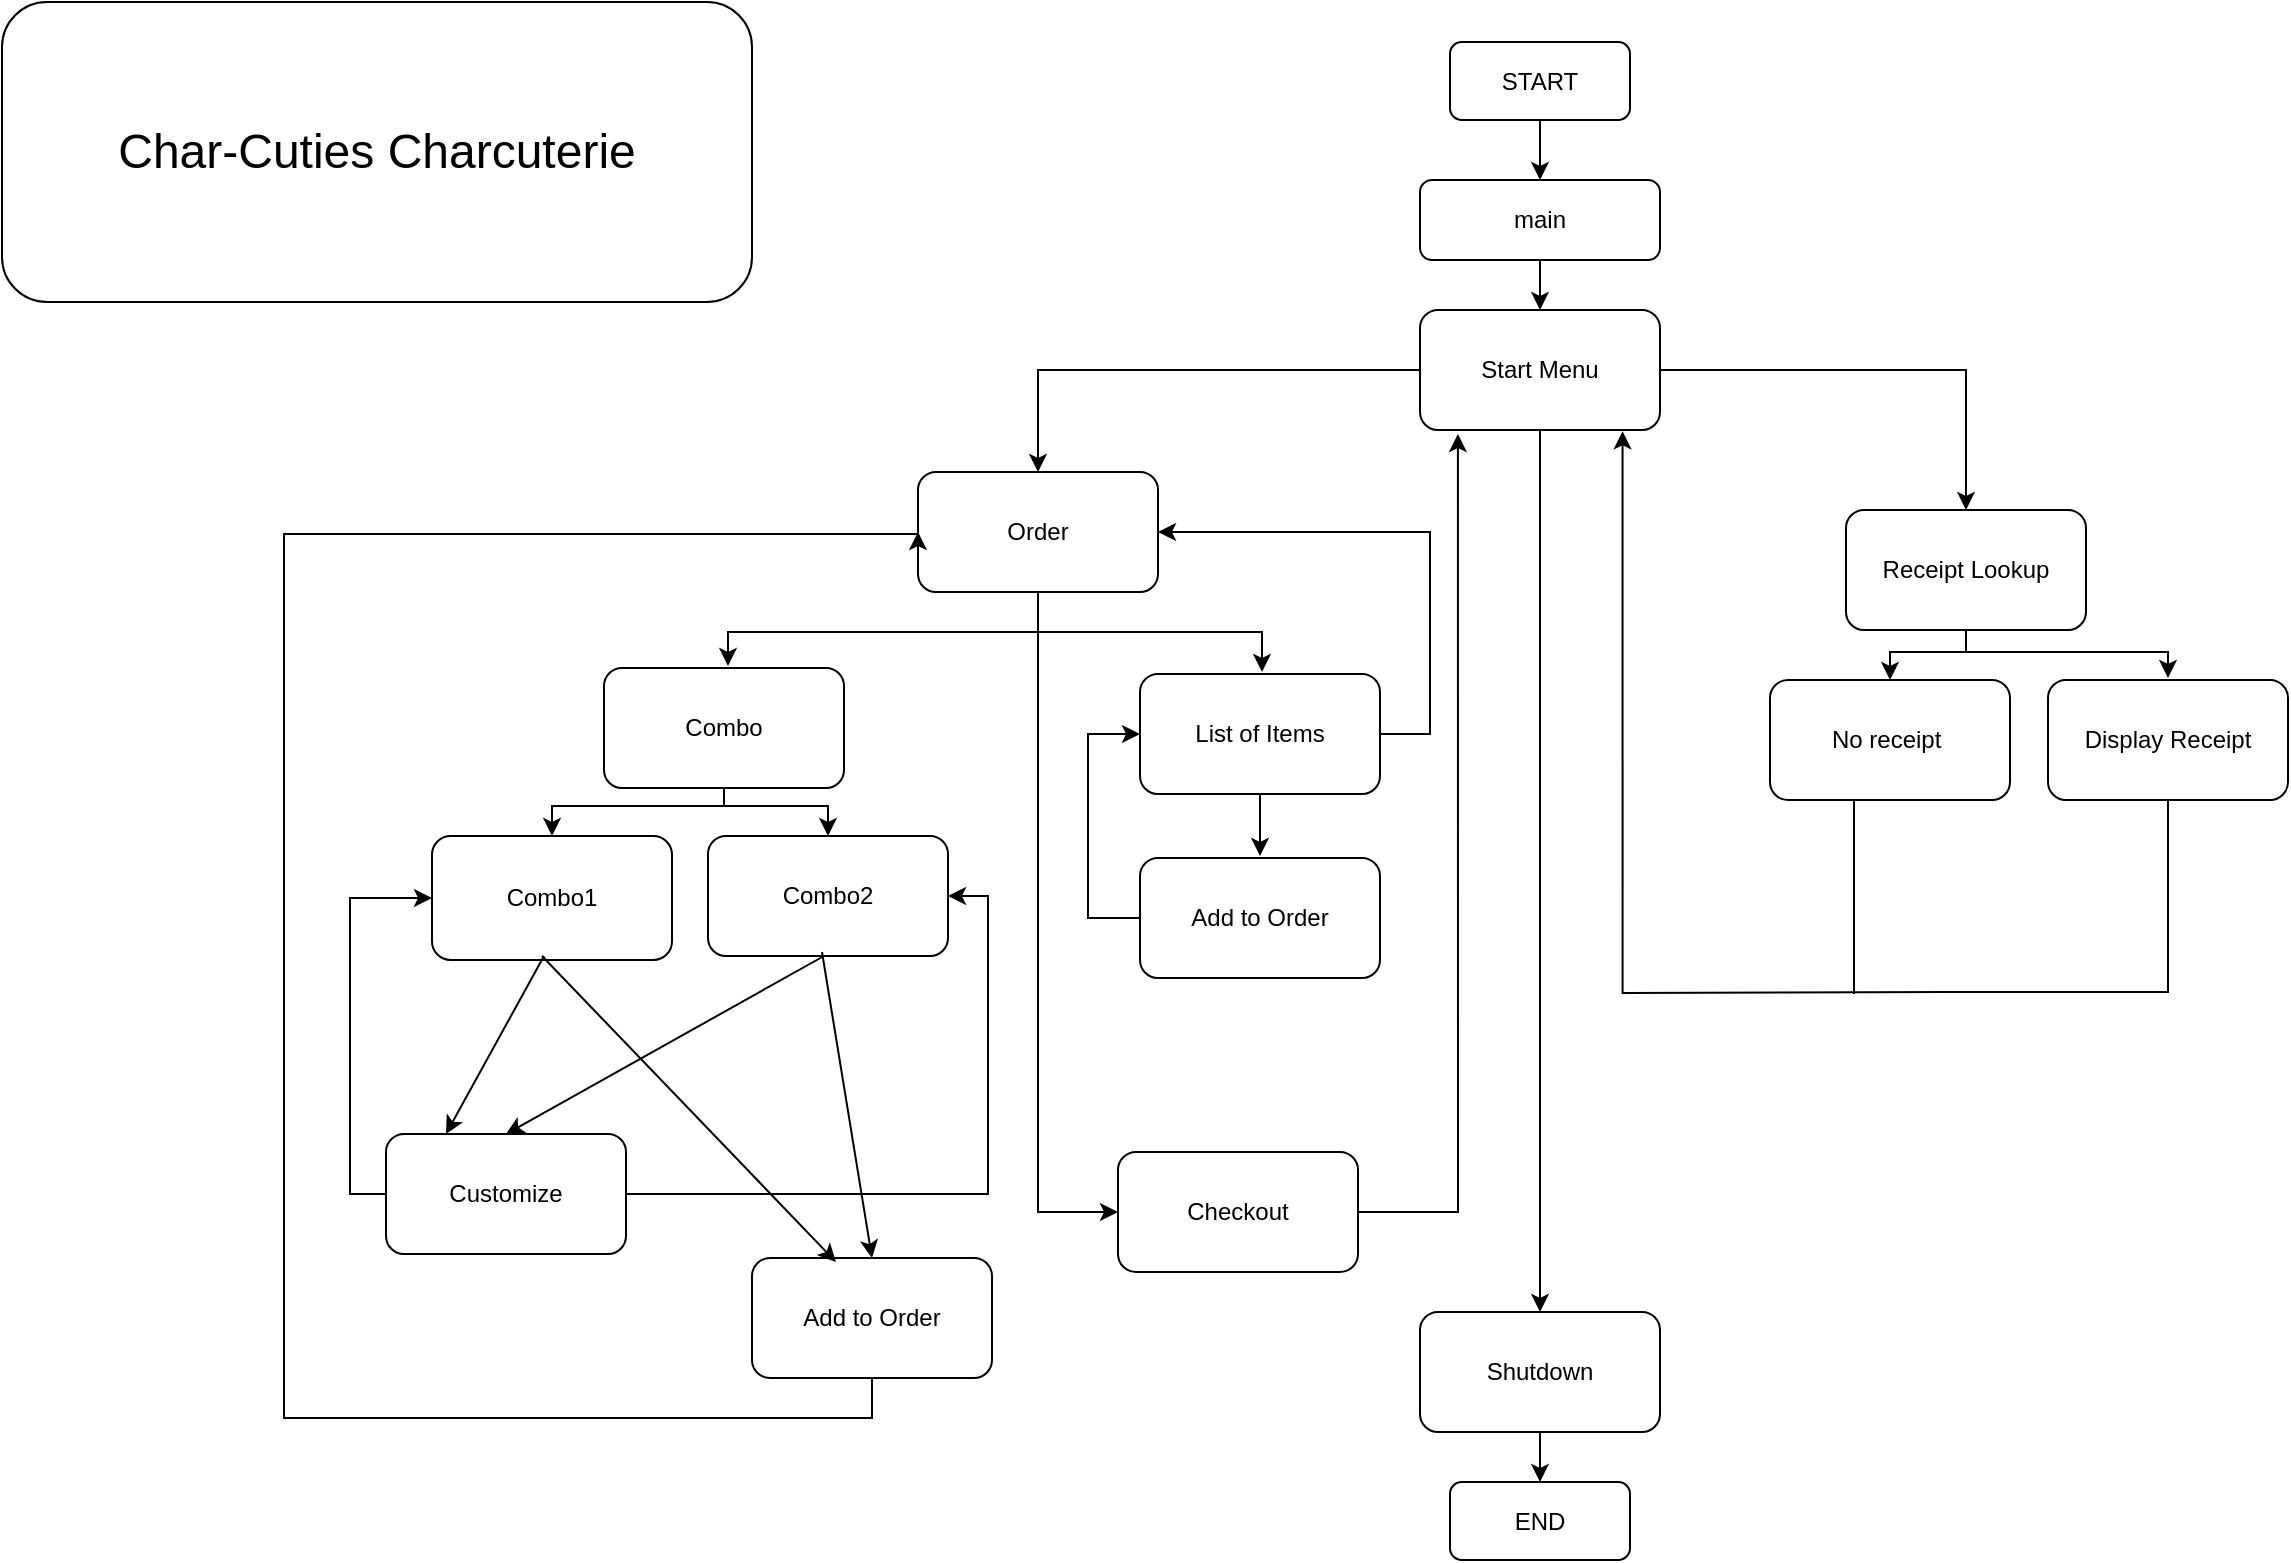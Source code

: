 <mxfile version="15.5.4" type="embed"><diagram id="C5RBs43oDa-KdzZeNtuy" name="Page-1"><mxGraphModel dx="2687" dy="781" grid="0" gridSize="10" guides="1" tooltips="1" connect="1" arrows="1" fold="1" page="0" pageScale="1" pageWidth="827" pageHeight="1169" background="none" math="0" shadow="0"><root><mxCell id="WIyWlLk6GJQsqaUBKTNV-0"/><mxCell id="WIyWlLk6GJQsqaUBKTNV-1" parent="WIyWlLk6GJQsqaUBKTNV-0"/><mxCell id="A3fkaGjAUf6eBdhboRFx-56" style="edgeStyle=orthogonalEdgeStyle;rounded=0;orthogonalLoop=1;jettySize=auto;html=1;exitX=0.5;exitY=1;exitDx=0;exitDy=0;endArrow=classic;endFill=1;" parent="WIyWlLk6GJQsqaUBKTNV-1" source="WIyWlLk6GJQsqaUBKTNV-3" target="A3fkaGjAUf6eBdhboRFx-0" edge="1"><mxGeometry relative="1" as="geometry"/></mxCell><mxCell id="WIyWlLk6GJQsqaUBKTNV-3" value="main" style="rounded=1;whiteSpace=wrap;html=1;fontSize=12;glass=0;strokeWidth=1;shadow=0;" parent="WIyWlLk6GJQsqaUBKTNV-1" vertex="1"><mxGeometry x="-31" y="104" width="120" height="40" as="geometry"/></mxCell><mxCell id="A3fkaGjAUf6eBdhboRFx-43" style="edgeStyle=orthogonalEdgeStyle;rounded=0;orthogonalLoop=1;jettySize=auto;html=1;exitX=0;exitY=0.5;exitDx=0;exitDy=0;entryX=0.5;entryY=0;entryDx=0;entryDy=0;endArrow=classic;endFill=1;" parent="WIyWlLk6GJQsqaUBKTNV-1" source="A3fkaGjAUf6eBdhboRFx-0" target="A3fkaGjAUf6eBdhboRFx-5" edge="1"><mxGeometry relative="1" as="geometry"/></mxCell><mxCell id="A3fkaGjAUf6eBdhboRFx-44" style="edgeStyle=orthogonalEdgeStyle;rounded=0;orthogonalLoop=1;jettySize=auto;html=1;exitX=1;exitY=0.5;exitDx=0;exitDy=0;entryX=0.5;entryY=0;entryDx=0;entryDy=0;endArrow=classic;endFill=1;" parent="WIyWlLk6GJQsqaUBKTNV-1" source="A3fkaGjAUf6eBdhboRFx-0" target="A3fkaGjAUf6eBdhboRFx-3" edge="1"><mxGeometry relative="1" as="geometry"/></mxCell><mxCell id="A3fkaGjAUf6eBdhboRFx-64" style="edgeStyle=orthogonalEdgeStyle;rounded=0;orthogonalLoop=1;jettySize=auto;html=1;endArrow=classic;endFill=1;entryX=0.5;entryY=0;entryDx=0;entryDy=0;" parent="WIyWlLk6GJQsqaUBKTNV-1" source="A3fkaGjAUf6eBdhboRFx-0" target="A3fkaGjAUf6eBdhboRFx-66" edge="1"><mxGeometry relative="1" as="geometry"><mxPoint x="29" y="682.444" as="targetPoint"/></mxGeometry></mxCell><mxCell id="A3fkaGjAUf6eBdhboRFx-0" value="Start Menu" style="whiteSpace=wrap;html=1;rounded=1;glass=0;strokeWidth=1;shadow=0;" parent="WIyWlLk6GJQsqaUBKTNV-1" vertex="1"><mxGeometry x="-31" y="169" width="120" height="60" as="geometry"/></mxCell><mxCell id="A3fkaGjAUf6eBdhboRFx-45" style="edgeStyle=orthogonalEdgeStyle;rounded=0;orthogonalLoop=1;jettySize=auto;html=1;exitX=0.5;exitY=1;exitDx=0;exitDy=0;endArrow=classic;endFill=1;" parent="WIyWlLk6GJQsqaUBKTNV-1" source="A3fkaGjAUf6eBdhboRFx-3" target="A3fkaGjAUf6eBdhboRFx-14" edge="1"><mxGeometry relative="1" as="geometry"><Array as="points"><mxPoint x="242" y="340"/><mxPoint x="204" y="340"/></Array></mxGeometry></mxCell><mxCell id="A3fkaGjAUf6eBdhboRFx-46" style="edgeStyle=orthogonalEdgeStyle;rounded=0;orthogonalLoop=1;jettySize=auto;html=1;exitX=0.5;exitY=1;exitDx=0;exitDy=0;entryX=0.5;entryY=0;entryDx=0;entryDy=0;endArrow=classic;endFill=1;" parent="WIyWlLk6GJQsqaUBKTNV-1" edge="1"><mxGeometry relative="1" as="geometry"><mxPoint x="242" y="328" as="sourcePoint"/><mxPoint x="343" y="353" as="targetPoint"/><Array as="points"><mxPoint x="242" y="340"/><mxPoint x="343" y="340"/></Array></mxGeometry></mxCell><mxCell id="A3fkaGjAUf6eBdhboRFx-3" value="Receipt Lookup" style="whiteSpace=wrap;html=1;rounded=1;glass=0;strokeWidth=1;shadow=0;" parent="WIyWlLk6GJQsqaUBKTNV-1" vertex="1"><mxGeometry x="182" y="269" width="120" height="60" as="geometry"/></mxCell><mxCell id="A3fkaGjAUf6eBdhboRFx-32" style="edgeStyle=orthogonalEdgeStyle;rounded=0;orthogonalLoop=1;jettySize=auto;html=1;exitX=0.5;exitY=1;exitDx=0;exitDy=0;endArrow=classic;endFill=1;" parent="WIyWlLk6GJQsqaUBKTNV-1" edge="1"><mxGeometry relative="1" as="geometry"><mxPoint x="-377" y="347" as="targetPoint"/><mxPoint x="-222" y="309" as="sourcePoint"/><Array as="points"><mxPoint x="-222" y="330"/><mxPoint x="-377" y="330"/></Array></mxGeometry></mxCell><mxCell id="A3fkaGjAUf6eBdhboRFx-33" style="edgeStyle=orthogonalEdgeStyle;rounded=0;orthogonalLoop=1;jettySize=auto;html=1;exitX=0.5;exitY=1;exitDx=0;exitDy=0;entryX=0.5;entryY=0;entryDx=0;entryDy=0;endArrow=classic;endFill=1;entryPerimeter=0;" parent="WIyWlLk6GJQsqaUBKTNV-1" edge="1"><mxGeometry relative="1" as="geometry"><mxPoint x="-222" y="312" as="sourcePoint"/><mxPoint x="-110" y="350" as="targetPoint"/><Array as="points"><mxPoint x="-222" y="330"/><mxPoint x="-110" y="330"/></Array></mxGeometry></mxCell><mxCell id="A3fkaGjAUf6eBdhboRFx-59" style="edgeStyle=orthogonalEdgeStyle;rounded=0;orthogonalLoop=1;jettySize=auto;html=1;entryX=0;entryY=0.5;entryDx=0;entryDy=0;endArrow=classic;endFill=1;" parent="WIyWlLk6GJQsqaUBKTNV-1" source="A3fkaGjAUf6eBdhboRFx-5" target="A3fkaGjAUf6eBdhboRFx-19" edge="1"><mxGeometry relative="1" as="geometry"/></mxCell><mxCell id="A3fkaGjAUf6eBdhboRFx-5" value="Order" style="whiteSpace=wrap;html=1;rounded=1;glass=0;strokeWidth=1;shadow=0;" parent="WIyWlLk6GJQsqaUBKTNV-1" vertex="1"><mxGeometry x="-282" y="250" width="120" height="60" as="geometry"/></mxCell><mxCell id="A3fkaGjAUf6eBdhboRFx-34" style="edgeStyle=orthogonalEdgeStyle;rounded=0;orthogonalLoop=1;jettySize=auto;html=1;exitX=0.5;exitY=1;exitDx=0;exitDy=0;entryX=0.5;entryY=0;entryDx=0;entryDy=0;endArrow=classic;endFill=1;" parent="WIyWlLk6GJQsqaUBKTNV-1" source="A3fkaGjAUf6eBdhboRFx-9" target="A3fkaGjAUf6eBdhboRFx-18" edge="1"><mxGeometry relative="1" as="geometry"><Array as="points"><mxPoint x="-379" y="417"/><mxPoint x="-465" y="417"/></Array></mxGeometry></mxCell><mxCell id="A3fkaGjAUf6eBdhboRFx-35" style="edgeStyle=orthogonalEdgeStyle;rounded=0;orthogonalLoop=1;jettySize=auto;html=1;exitX=0.5;exitY=1;exitDx=0;exitDy=0;endArrow=classic;endFill=1;" parent="WIyWlLk6GJQsqaUBKTNV-1" source="A3fkaGjAUf6eBdhboRFx-9" target="A3fkaGjAUf6eBdhboRFx-17" edge="1"><mxGeometry relative="1" as="geometry"><Array as="points"><mxPoint x="-379" y="417"/><mxPoint x="-327" y="417"/></Array></mxGeometry></mxCell><mxCell id="A3fkaGjAUf6eBdhboRFx-9" value="Combo" style="whiteSpace=wrap;html=1;rounded=1;glass=0;strokeWidth=1;shadow=0;" parent="WIyWlLk6GJQsqaUBKTNV-1" vertex="1"><mxGeometry x="-439" y="348" width="120" height="60" as="geometry"/></mxCell><mxCell id="A3fkaGjAUf6eBdhboRFx-38" style="edgeStyle=orthogonalEdgeStyle;rounded=0;orthogonalLoop=1;jettySize=auto;html=1;exitX=0.5;exitY=1;exitDx=0;exitDy=0;endArrow=classic;endFill=1;" parent="WIyWlLk6GJQsqaUBKTNV-1" source="A3fkaGjAUf6eBdhboRFx-11" edge="1"><mxGeometry relative="1" as="geometry"><mxPoint x="-111" y="442.333" as="targetPoint"/><Array as="points"><mxPoint x="-111" y="442"/><mxPoint x="-111" y="442"/></Array></mxGeometry></mxCell><mxCell id="A3fkaGjAUf6eBdhboRFx-60" style="edgeStyle=orthogonalEdgeStyle;rounded=0;orthogonalLoop=1;jettySize=auto;html=1;entryX=1;entryY=0.5;entryDx=0;entryDy=0;endArrow=classic;endFill=1;" parent="WIyWlLk6GJQsqaUBKTNV-1" source="A3fkaGjAUf6eBdhboRFx-11" target="A3fkaGjAUf6eBdhboRFx-5" edge="1"><mxGeometry relative="1" as="geometry"><Array as="points"><mxPoint x="-26" y="381"/><mxPoint x="-26" y="280"/></Array></mxGeometry></mxCell><mxCell id="A3fkaGjAUf6eBdhboRFx-11" value="List of Items" style="whiteSpace=wrap;html=1;rounded=1;glass=0;strokeWidth=1;shadow=0;" parent="WIyWlLk6GJQsqaUBKTNV-1" vertex="1"><mxGeometry x="-171" y="351" width="120" height="60" as="geometry"/></mxCell><mxCell id="A3fkaGjAUf6eBdhboRFx-47" style="edgeStyle=orthogonalEdgeStyle;rounded=0;orthogonalLoop=1;jettySize=auto;html=1;exitX=0.5;exitY=1;exitDx=0;exitDy=0;endArrow=none;endFill=0;" parent="WIyWlLk6GJQsqaUBKTNV-1" edge="1"><mxGeometry relative="1" as="geometry"><mxPoint x="226" y="510" as="targetPoint"/><mxPoint x="343" y="413" as="sourcePoint"/><Array as="points"><mxPoint x="343" y="510"/></Array></mxGeometry></mxCell><mxCell id="A3fkaGjAUf6eBdhboRFx-13" value="Display Receipt" style="whiteSpace=wrap;html=1;rounded=1;glass=0;strokeWidth=1;shadow=0;" parent="WIyWlLk6GJQsqaUBKTNV-1" vertex="1"><mxGeometry x="283" y="354" width="120" height="60" as="geometry"/></mxCell><mxCell id="A3fkaGjAUf6eBdhboRFx-51" style="edgeStyle=orthogonalEdgeStyle;rounded=0;orthogonalLoop=1;jettySize=auto;html=1;exitX=0.5;exitY=1;exitDx=0;exitDy=0;endArrow=none;endFill=0;" parent="WIyWlLk6GJQsqaUBKTNV-1" edge="1"><mxGeometry relative="1" as="geometry"><mxPoint x="186" y="511" as="targetPoint"/><mxPoint x="204" y="411" as="sourcePoint"/><Array as="points"><mxPoint x="186" y="411"/></Array></mxGeometry></mxCell><mxCell id="A3fkaGjAUf6eBdhboRFx-14" value="No receipt&amp;nbsp;" style="whiteSpace=wrap;html=1;rounded=1;glass=0;strokeWidth=1;shadow=0;" parent="WIyWlLk6GJQsqaUBKTNV-1" vertex="1"><mxGeometry x="144" y="354" width="120" height="60" as="geometry"/></mxCell><mxCell id="A3fkaGjAUf6eBdhboRFx-50" style="edgeStyle=orthogonalEdgeStyle;rounded=0;orthogonalLoop=1;jettySize=auto;html=1;exitX=0;exitY=0.5;exitDx=0;exitDy=0;entryX=0.844;entryY=1.011;entryDx=0;entryDy=0;entryPerimeter=0;endArrow=classic;endFill=1;" parent="WIyWlLk6GJQsqaUBKTNV-1" target="A3fkaGjAUf6eBdhboRFx-0" edge="1"><mxGeometry relative="1" as="geometry"><mxPoint x="233" y="510" as="sourcePoint"/></mxGeometry></mxCell><mxCell id="A3fkaGjAUf6eBdhboRFx-57" style="edgeStyle=orthogonalEdgeStyle;rounded=0;orthogonalLoop=1;jettySize=auto;html=1;entryX=0;entryY=0.5;entryDx=0;entryDy=0;endArrow=classic;endFill=1;" parent="WIyWlLk6GJQsqaUBKTNV-1" source="A3fkaGjAUf6eBdhboRFx-16" target="A3fkaGjAUf6eBdhboRFx-18" edge="1"><mxGeometry relative="1" as="geometry"><Array as="points"><mxPoint x="-566" y="611"/><mxPoint x="-566" y="463"/></Array></mxGeometry></mxCell><mxCell id="A3fkaGjAUf6eBdhboRFx-58" style="edgeStyle=orthogonalEdgeStyle;rounded=0;orthogonalLoop=1;jettySize=auto;html=1;entryX=1;entryY=0.5;entryDx=0;entryDy=0;endArrow=classic;endFill=1;" parent="WIyWlLk6GJQsqaUBKTNV-1" source="A3fkaGjAUf6eBdhboRFx-16" target="A3fkaGjAUf6eBdhboRFx-17" edge="1"><mxGeometry relative="1" as="geometry"/></mxCell><mxCell id="A3fkaGjAUf6eBdhboRFx-16" value="Customize" style="whiteSpace=wrap;html=1;rounded=1;glass=0;strokeWidth=1;shadow=0;" parent="WIyWlLk6GJQsqaUBKTNV-1" vertex="1"><mxGeometry x="-548" y="581" width="120" height="60" as="geometry"/></mxCell><mxCell id="A3fkaGjAUf6eBdhboRFx-17" value="Combo2" style="whiteSpace=wrap;html=1;rounded=1;glass=0;strokeWidth=1;shadow=0;" parent="WIyWlLk6GJQsqaUBKTNV-1" vertex="1"><mxGeometry x="-387" y="432" width="120" height="60" as="geometry"/></mxCell><mxCell id="A3fkaGjAUf6eBdhboRFx-18" value="Combo1" style="whiteSpace=wrap;html=1;rounded=1;glass=0;strokeWidth=1;shadow=0;" parent="WIyWlLk6GJQsqaUBKTNV-1" vertex="1"><mxGeometry x="-525" y="432" width="120" height="62" as="geometry"/></mxCell><mxCell id="A3fkaGjAUf6eBdhboRFx-61" style="rounded=0;orthogonalLoop=1;jettySize=auto;html=1;endArrow=classic;endFill=1;exitX=1;exitY=0.5;exitDx=0;exitDy=0;edgeStyle=orthogonalEdgeStyle;entryX=0.158;entryY=1.034;entryDx=0;entryDy=0;entryPerimeter=0;" parent="WIyWlLk6GJQsqaUBKTNV-1" source="A3fkaGjAUf6eBdhboRFx-19" target="A3fkaGjAUf6eBdhboRFx-0" edge="1"><mxGeometry relative="1" as="geometry"><mxPoint x="5" y="229" as="targetPoint"/></mxGeometry></mxCell><mxCell id="A3fkaGjAUf6eBdhboRFx-19" value="Checkout" style="whiteSpace=wrap;html=1;rounded=1;glass=0;strokeWidth=1;shadow=0;" parent="WIyWlLk6GJQsqaUBKTNV-1" vertex="1"><mxGeometry x="-182" y="590" width="120" height="60" as="geometry"/></mxCell><mxCell id="A3fkaGjAUf6eBdhboRFx-48" style="edgeStyle=orthogonalEdgeStyle;rounded=0;orthogonalLoop=1;jettySize=auto;html=1;exitX=0.5;exitY=1;exitDx=0;exitDy=0;entryX=0;entryY=0.5;entryDx=0;entryDy=0;endArrow=classic;endFill=1;" parent="WIyWlLk6GJQsqaUBKTNV-1" source="A3fkaGjAUf6eBdhboRFx-20" target="A3fkaGjAUf6eBdhboRFx-5" edge="1"><mxGeometry relative="1" as="geometry"><mxPoint x="-323" y="281" as="targetPoint"/><Array as="points"><mxPoint x="-305" y="723"/><mxPoint x="-599" y="723"/><mxPoint x="-599" y="281"/></Array></mxGeometry></mxCell><mxCell id="A3fkaGjAUf6eBdhboRFx-20" value="Add to Order" style="whiteSpace=wrap;html=1;rounded=1;glass=0;strokeWidth=1;shadow=0;" parent="WIyWlLk6GJQsqaUBKTNV-1" vertex="1"><mxGeometry x="-365" y="643" width="120" height="60" as="geometry"/></mxCell><mxCell id="A3fkaGjAUf6eBdhboRFx-28" value="" style="endArrow=classic;html=1;rounded=0;entryX=0.5;entryY=0;entryDx=0;entryDy=0;" parent="WIyWlLk6GJQsqaUBKTNV-1" target="A3fkaGjAUf6eBdhboRFx-20" edge="1"><mxGeometry width="50" height="50" relative="1" as="geometry"><mxPoint x="-330" y="490" as="sourcePoint"/><mxPoint x="-280" y="440" as="targetPoint"/></mxGeometry></mxCell><mxCell id="A3fkaGjAUf6eBdhboRFx-29" value="" style="endArrow=classic;html=1;rounded=0;entryX=0.5;entryY=0;entryDx=0;entryDy=0;" parent="WIyWlLk6GJQsqaUBKTNV-1" target="A3fkaGjAUf6eBdhboRFx-16" edge="1"><mxGeometry width="50" height="50" relative="1" as="geometry"><mxPoint x="-329" y="492" as="sourcePoint"/><mxPoint x="-309" y="645" as="targetPoint"/></mxGeometry></mxCell><mxCell id="A3fkaGjAUf6eBdhboRFx-30" value="" style="endArrow=classic;html=1;rounded=0;" parent="WIyWlLk6GJQsqaUBKTNV-1" edge="1"><mxGeometry width="50" height="50" relative="1" as="geometry"><mxPoint x="-470" y="492" as="sourcePoint"/><mxPoint x="-323" y="645" as="targetPoint"/></mxGeometry></mxCell><mxCell id="A3fkaGjAUf6eBdhboRFx-31" value="" style="endArrow=classic;html=1;rounded=0;entryX=0.25;entryY=0;entryDx=0;entryDy=0;" parent="WIyWlLk6GJQsqaUBKTNV-1" target="A3fkaGjAUf6eBdhboRFx-16" edge="1"><mxGeometry width="50" height="50" relative="1" as="geometry"><mxPoint x="-469" y="492" as="sourcePoint"/><mxPoint x="-444" y="645" as="targetPoint"/></mxGeometry></mxCell><mxCell id="A3fkaGjAUf6eBdhboRFx-49" style="edgeStyle=orthogonalEdgeStyle;rounded=0;orthogonalLoop=1;jettySize=auto;html=1;exitX=0;exitY=0.5;exitDx=0;exitDy=0;entryX=0;entryY=0.5;entryDx=0;entryDy=0;endArrow=classic;endFill=1;" parent="WIyWlLk6GJQsqaUBKTNV-1" source="A3fkaGjAUf6eBdhboRFx-37" target="A3fkaGjAUf6eBdhboRFx-11" edge="1"><mxGeometry relative="1" as="geometry"><Array as="points"><mxPoint x="-197" y="473"/><mxPoint x="-197" y="381"/></Array></mxGeometry></mxCell><mxCell id="A3fkaGjAUf6eBdhboRFx-37" value="Add to Order" style="whiteSpace=wrap;html=1;rounded=1;glass=0;strokeWidth=1;shadow=0;" parent="WIyWlLk6GJQsqaUBKTNV-1" vertex="1"><mxGeometry x="-171" y="443" width="120" height="60" as="geometry"/></mxCell><mxCell id="A3fkaGjAUf6eBdhboRFx-55" style="edgeStyle=orthogonalEdgeStyle;rounded=0;orthogonalLoop=1;jettySize=auto;html=1;exitX=0.5;exitY=1;exitDx=0;exitDy=0;endArrow=classic;endFill=1;" parent="WIyWlLk6GJQsqaUBKTNV-1" source="A3fkaGjAUf6eBdhboRFx-52" target="WIyWlLk6GJQsqaUBKTNV-3" edge="1"><mxGeometry relative="1" as="geometry"><Array as="points"/></mxGeometry></mxCell><mxCell id="A3fkaGjAUf6eBdhboRFx-52" value="START" style="rounded=1;whiteSpace=wrap;html=1;" parent="WIyWlLk6GJQsqaUBKTNV-1" vertex="1"><mxGeometry x="-16" y="35" width="90" height="39" as="geometry"/></mxCell><mxCell id="A3fkaGjAUf6eBdhboRFx-65" value="END" style="rounded=1;whiteSpace=wrap;html=1;" parent="WIyWlLk6GJQsqaUBKTNV-1" vertex="1"><mxGeometry x="-16" y="755" width="90" height="39" as="geometry"/></mxCell><mxCell id="A3fkaGjAUf6eBdhboRFx-67" style="edgeStyle=orthogonalEdgeStyle;rounded=0;orthogonalLoop=1;jettySize=auto;html=1;entryX=0.5;entryY=0;entryDx=0;entryDy=0;endArrow=classic;endFill=1;" parent="WIyWlLk6GJQsqaUBKTNV-1" source="A3fkaGjAUf6eBdhboRFx-66" target="A3fkaGjAUf6eBdhboRFx-65" edge="1"><mxGeometry relative="1" as="geometry"/></mxCell><mxCell id="A3fkaGjAUf6eBdhboRFx-66" value="Shutdown" style="whiteSpace=wrap;html=1;rounded=1;glass=0;strokeWidth=1;shadow=0;" parent="WIyWlLk6GJQsqaUBKTNV-1" vertex="1"><mxGeometry x="-31" y="670" width="120" height="60" as="geometry"/></mxCell><mxCell id="0" value="&lt;font style=&quot;font-size: 24px&quot;&gt;Char-Cuties Charcuterie&lt;/font&gt;" style="whiteSpace=wrap;html=1;rounded=1;glass=0;strokeWidth=1;shadow=0;" vertex="1" parent="WIyWlLk6GJQsqaUBKTNV-1"><mxGeometry x="-740" y="15" width="375" height="150" as="geometry"/></mxCell></root></mxGraphModel></diagram></mxfile>